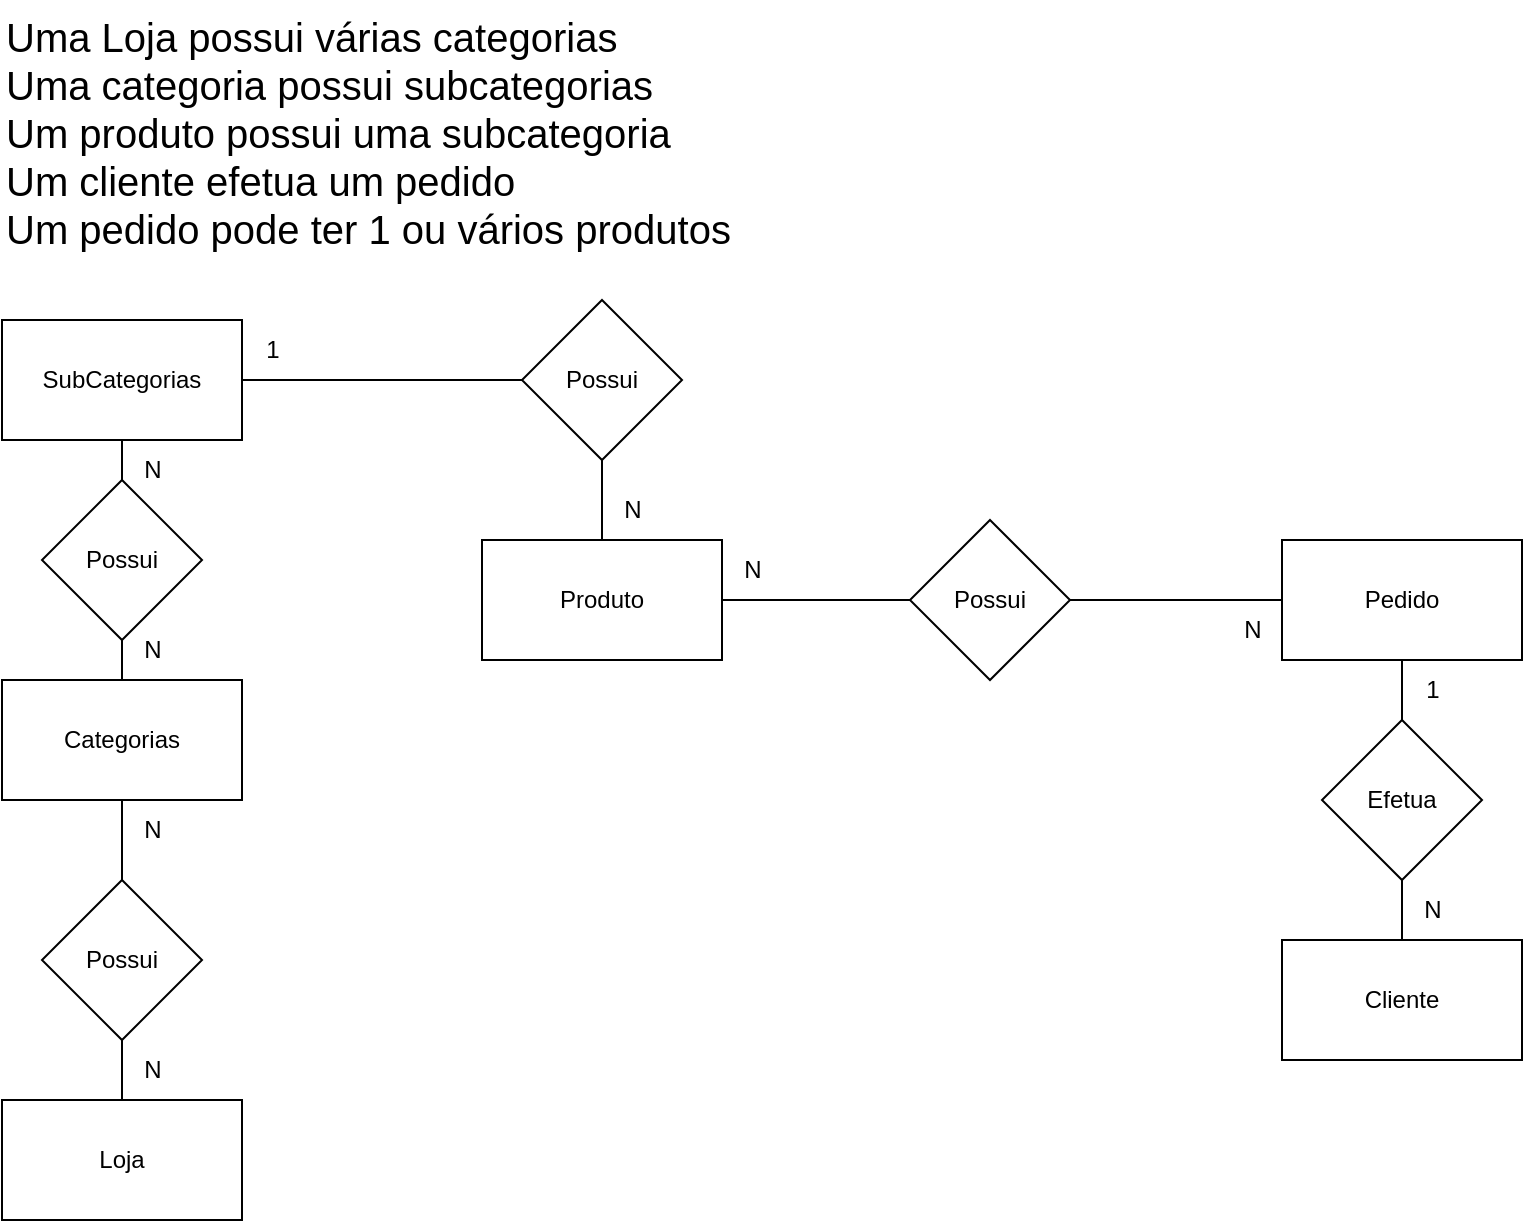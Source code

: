 <mxfile version="21.6.5" type="device">
  <diagram name="Página-1" id="GIiXguG_KVm9ZjWrBo3u">
    <mxGraphModel dx="2441" dy="1986" grid="1" gridSize="10" guides="1" tooltips="1" connect="1" arrows="1" fold="1" page="1" pageScale="1" pageWidth="827" pageHeight="1169" math="0" shadow="0">
      <root>
        <mxCell id="0" />
        <mxCell id="1" parent="0" />
        <mxCell id="sQJhGlACAiVFc_NwoBth-1" value="Loja" style="rounded=0;whiteSpace=wrap;html=1;" vertex="1" parent="1">
          <mxGeometry x="-120" y="390" width="120" height="60" as="geometry" />
        </mxCell>
        <mxCell id="sQJhGlACAiVFc_NwoBth-3" value="Categorias" style="rounded=0;whiteSpace=wrap;html=1;" vertex="1" parent="1">
          <mxGeometry x="-120" y="180" width="120" height="60" as="geometry" />
        </mxCell>
        <mxCell id="sQJhGlACAiVFc_NwoBth-4" value="SubCategorias" style="rounded=0;whiteSpace=wrap;html=1;" vertex="1" parent="1">
          <mxGeometry x="-120" width="120" height="60" as="geometry" />
        </mxCell>
        <mxCell id="sQJhGlACAiVFc_NwoBth-5" value="Produto" style="rounded=0;whiteSpace=wrap;html=1;" vertex="1" parent="1">
          <mxGeometry x="120" y="110" width="120" height="60" as="geometry" />
        </mxCell>
        <mxCell id="sQJhGlACAiVFc_NwoBth-9" value="Cliente" style="rounded=0;whiteSpace=wrap;html=1;" vertex="1" parent="1">
          <mxGeometry x="520" y="310" width="120" height="60" as="geometry" />
        </mxCell>
        <mxCell id="sQJhGlACAiVFc_NwoBth-10" value="Pedido" style="rounded=0;whiteSpace=wrap;html=1;" vertex="1" parent="1">
          <mxGeometry x="520" y="110" width="120" height="60" as="geometry" />
        </mxCell>
        <mxCell id="sQJhGlACAiVFc_NwoBth-11" value="Efetua" style="rhombus;whiteSpace=wrap;html=1;" vertex="1" parent="1">
          <mxGeometry x="540" y="200" width="80" height="80" as="geometry" />
        </mxCell>
        <mxCell id="sQJhGlACAiVFc_NwoBth-12" value="" style="endArrow=none;html=1;rounded=0;entryX=0.5;entryY=1;entryDx=0;entryDy=0;exitX=0.5;exitY=0;exitDx=0;exitDy=0;" edge="1" parent="1" source="sQJhGlACAiVFc_NwoBth-11" target="sQJhGlACAiVFc_NwoBth-10">
          <mxGeometry width="50" height="50" relative="1" as="geometry">
            <mxPoint x="380" y="260" as="sourcePoint" />
            <mxPoint x="430" y="210" as="targetPoint" />
          </mxGeometry>
        </mxCell>
        <mxCell id="sQJhGlACAiVFc_NwoBth-13" value="" style="endArrow=none;html=1;rounded=0;exitX=0.5;exitY=0;exitDx=0;exitDy=0;entryX=0.5;entryY=1;entryDx=0;entryDy=0;" edge="1" parent="1" source="sQJhGlACAiVFc_NwoBth-9" target="sQJhGlACAiVFc_NwoBth-11">
          <mxGeometry width="50" height="50" relative="1" as="geometry">
            <mxPoint x="680" y="220" as="sourcePoint" />
            <mxPoint x="710" y="250" as="targetPoint" />
            <Array as="points" />
          </mxGeometry>
        </mxCell>
        <mxCell id="sQJhGlACAiVFc_NwoBth-14" value="1" style="text;html=1;align=center;verticalAlign=middle;resizable=0;points=[];autosize=1;strokeColor=none;fillColor=none;" vertex="1" parent="1">
          <mxGeometry x="580" y="170" width="30" height="30" as="geometry" />
        </mxCell>
        <mxCell id="sQJhGlACAiVFc_NwoBth-17" value="N" style="text;html=1;align=center;verticalAlign=middle;resizable=0;points=[];autosize=1;strokeColor=none;fillColor=none;" vertex="1" parent="1">
          <mxGeometry x="580" y="280" width="30" height="30" as="geometry" />
        </mxCell>
        <mxCell id="sQJhGlACAiVFc_NwoBth-18" value="" style="endArrow=none;html=1;rounded=0;exitX=1;exitY=0.5;exitDx=0;exitDy=0;entryX=0;entryY=0.5;entryDx=0;entryDy=0;" edge="1" parent="1" source="sQJhGlACAiVFc_NwoBth-5" target="sQJhGlACAiVFc_NwoBth-19">
          <mxGeometry width="50" height="50" relative="1" as="geometry">
            <mxPoint x="390" y="140" as="sourcePoint" />
            <mxPoint x="330" y="140" as="targetPoint" />
          </mxGeometry>
        </mxCell>
        <mxCell id="sQJhGlACAiVFc_NwoBth-19" value="Possui" style="rhombus;whiteSpace=wrap;html=1;" vertex="1" parent="1">
          <mxGeometry x="334" y="100" width="80" height="80" as="geometry" />
        </mxCell>
        <mxCell id="sQJhGlACAiVFc_NwoBth-20" value="" style="endArrow=none;html=1;rounded=0;exitX=1;exitY=0.5;exitDx=0;exitDy=0;entryX=0;entryY=0.5;entryDx=0;entryDy=0;" edge="1" parent="1" source="sQJhGlACAiVFc_NwoBth-19" target="sQJhGlACAiVFc_NwoBth-10">
          <mxGeometry width="50" height="50" relative="1" as="geometry">
            <mxPoint x="414" y="170" as="sourcePoint" />
            <mxPoint x="508" y="170" as="targetPoint" />
          </mxGeometry>
        </mxCell>
        <mxCell id="sQJhGlACAiVFc_NwoBth-22" value="N" style="text;html=1;align=center;verticalAlign=middle;resizable=0;points=[];autosize=1;strokeColor=none;fillColor=none;" vertex="1" parent="1">
          <mxGeometry x="240" y="110" width="30" height="30" as="geometry" />
        </mxCell>
        <mxCell id="sQJhGlACAiVFc_NwoBth-24" value="N" style="text;html=1;align=center;verticalAlign=middle;resizable=0;points=[];autosize=1;strokeColor=none;fillColor=none;" vertex="1" parent="1">
          <mxGeometry x="490" y="140" width="30" height="30" as="geometry" />
        </mxCell>
        <mxCell id="sQJhGlACAiVFc_NwoBth-26" value="Possui" style="rhombus;whiteSpace=wrap;html=1;" vertex="1" parent="1">
          <mxGeometry x="140" y="-10" width="80" height="80" as="geometry" />
        </mxCell>
        <mxCell id="sQJhGlACAiVFc_NwoBth-27" value="" style="endArrow=none;html=1;rounded=0;entryX=1;entryY=0.5;entryDx=0;entryDy=0;exitX=0;exitY=0.5;exitDx=0;exitDy=0;" edge="1" parent="1" source="sQJhGlACAiVFc_NwoBth-26" target="sQJhGlACAiVFc_NwoBth-4">
          <mxGeometry width="50" height="50" relative="1" as="geometry">
            <mxPoint x="70" y="130" as="sourcePoint" />
            <mxPoint x="180" y="40" as="targetPoint" />
          </mxGeometry>
        </mxCell>
        <mxCell id="sQJhGlACAiVFc_NwoBth-28" value="" style="endArrow=none;html=1;rounded=0;exitX=0.5;exitY=0;exitDx=0;exitDy=0;" edge="1" parent="1" source="sQJhGlACAiVFc_NwoBth-5">
          <mxGeometry width="50" height="50" relative="1" as="geometry">
            <mxPoint x="190" as="sourcePoint" />
            <mxPoint x="180" y="70" as="targetPoint" />
          </mxGeometry>
        </mxCell>
        <mxCell id="sQJhGlACAiVFc_NwoBth-30" value="1" style="text;html=1;align=center;verticalAlign=middle;resizable=0;points=[];autosize=1;strokeColor=none;fillColor=none;" vertex="1" parent="1">
          <mxGeometry width="30" height="30" as="geometry" />
        </mxCell>
        <mxCell id="sQJhGlACAiVFc_NwoBth-31" value="N" style="text;html=1;align=center;verticalAlign=middle;resizable=0;points=[];autosize=1;strokeColor=none;fillColor=none;" vertex="1" parent="1">
          <mxGeometry x="180" y="80" width="30" height="30" as="geometry" />
        </mxCell>
        <mxCell id="sQJhGlACAiVFc_NwoBth-32" value="Possui" style="rhombus;whiteSpace=wrap;html=1;" vertex="1" parent="1">
          <mxGeometry x="-100" y="280" width="80" height="80" as="geometry" />
        </mxCell>
        <mxCell id="sQJhGlACAiVFc_NwoBth-33" value="" style="endArrow=none;html=1;rounded=0;entryX=0.5;entryY=1;entryDx=0;entryDy=0;exitX=0.5;exitY=0;exitDx=0;exitDy=0;" edge="1" parent="1" source="sQJhGlACAiVFc_NwoBth-32" target="sQJhGlACAiVFc_NwoBth-3">
          <mxGeometry width="50" height="50" relative="1" as="geometry">
            <mxPoint x="-160" y="320" as="sourcePoint" />
            <mxPoint x="-110" y="270" as="targetPoint" />
          </mxGeometry>
        </mxCell>
        <mxCell id="sQJhGlACAiVFc_NwoBth-34" value="" style="endArrow=none;html=1;rounded=0;entryX=0.5;entryY=1;entryDx=0;entryDy=0;exitX=0.5;exitY=0;exitDx=0;exitDy=0;" edge="1" parent="1" source="sQJhGlACAiVFc_NwoBth-1" target="sQJhGlACAiVFc_NwoBth-32">
          <mxGeometry width="50" height="50" relative="1" as="geometry">
            <mxPoint x="-210" y="400" as="sourcePoint" />
            <mxPoint x="-160" y="350" as="targetPoint" />
          </mxGeometry>
        </mxCell>
        <mxCell id="sQJhGlACAiVFc_NwoBth-35" value="N" style="text;html=1;align=center;verticalAlign=middle;resizable=0;points=[];autosize=1;strokeColor=none;fillColor=none;" vertex="1" parent="1">
          <mxGeometry x="-60" y="240" width="30" height="30" as="geometry" />
        </mxCell>
        <mxCell id="sQJhGlACAiVFc_NwoBth-36" value="N" style="text;html=1;align=center;verticalAlign=middle;resizable=0;points=[];autosize=1;strokeColor=none;fillColor=none;" vertex="1" parent="1">
          <mxGeometry x="-60" y="360" width="30" height="30" as="geometry" />
        </mxCell>
        <mxCell id="sQJhGlACAiVFc_NwoBth-37" value="Possui" style="rhombus;whiteSpace=wrap;html=1;" vertex="1" parent="1">
          <mxGeometry x="-100" y="80" width="80" height="80" as="geometry" />
        </mxCell>
        <mxCell id="sQJhGlACAiVFc_NwoBth-38" value="" style="endArrow=none;html=1;rounded=0;entryX=0.5;entryY=1;entryDx=0;entryDy=0;exitX=0.5;exitY=0;exitDx=0;exitDy=0;" edge="1" parent="1" source="sQJhGlACAiVFc_NwoBth-37" target="sQJhGlACAiVFc_NwoBth-4">
          <mxGeometry width="50" height="50" relative="1" as="geometry">
            <mxPoint x="30" y="160" as="sourcePoint" />
            <mxPoint x="80" y="110" as="targetPoint" />
          </mxGeometry>
        </mxCell>
        <mxCell id="sQJhGlACAiVFc_NwoBth-39" value="" style="endArrow=none;html=1;rounded=0;exitX=0.5;exitY=0;exitDx=0;exitDy=0;entryX=0.5;entryY=1;entryDx=0;entryDy=0;" edge="1" parent="1" source="sQJhGlACAiVFc_NwoBth-3" target="sQJhGlACAiVFc_NwoBth-37">
          <mxGeometry width="50" height="50" relative="1" as="geometry">
            <mxPoint y="210" as="sourcePoint" />
            <mxPoint x="50" y="160" as="targetPoint" />
          </mxGeometry>
        </mxCell>
        <mxCell id="sQJhGlACAiVFc_NwoBth-40" value="N" style="text;html=1;align=center;verticalAlign=middle;resizable=0;points=[];autosize=1;strokeColor=none;fillColor=none;" vertex="1" parent="1">
          <mxGeometry x="-60" y="60" width="30" height="30" as="geometry" />
        </mxCell>
        <mxCell id="sQJhGlACAiVFc_NwoBth-41" value="N" style="text;html=1;align=center;verticalAlign=middle;resizable=0;points=[];autosize=1;strokeColor=none;fillColor=none;" vertex="1" parent="1">
          <mxGeometry x="-60" y="150" width="30" height="30" as="geometry" />
        </mxCell>
        <mxCell id="sQJhGlACAiVFc_NwoBth-42" value="Uma Loja possui várias categorias&#xa;Uma categoria possui subcategorias&#xa;Um produto possui uma subcategoria&#xa;Um cliente efetua um pedido&#xa;Um pedido pode ter 1 ou vários produtos" style="text;whiteSpace=wrap;fontSize=20;" vertex="1" parent="1">
          <mxGeometry x="-120" y="-160" width="550" height="100" as="geometry" />
        </mxCell>
      </root>
    </mxGraphModel>
  </diagram>
</mxfile>
